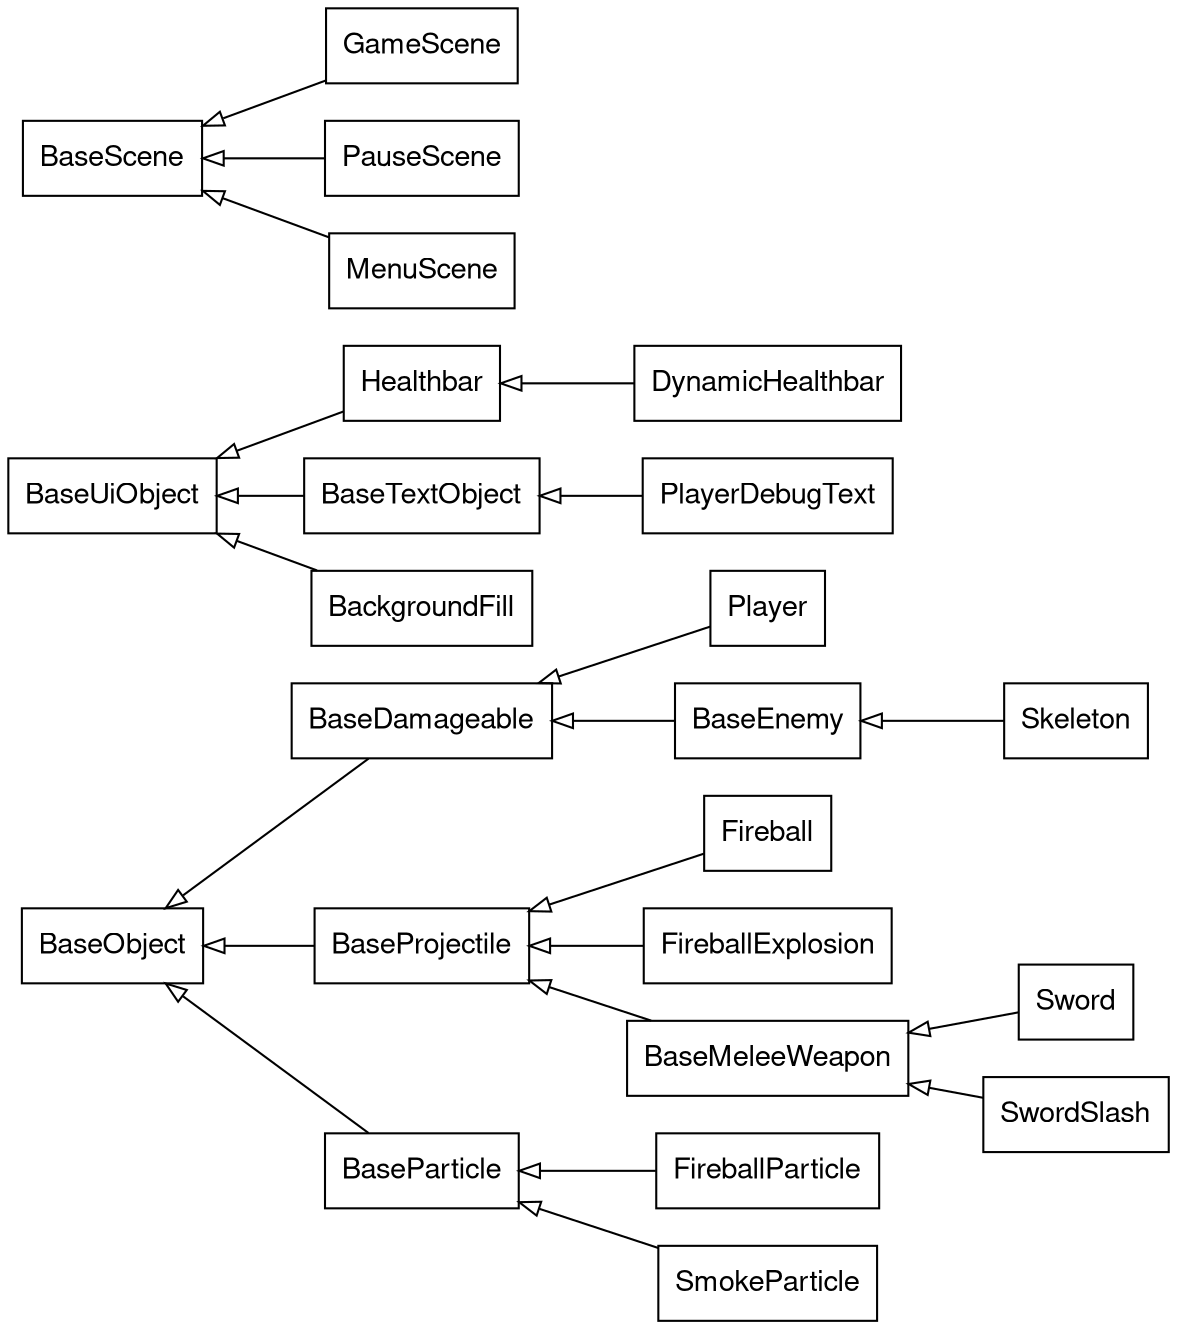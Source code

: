 digraph inheritance {
    //size="800,600"
    rankdir="LR"
    node [shape=box fontname="Helvetica,Arial,sans-serif"]
    edge [dir=back arrowtail=empty]

    subgraph objects {
        BaseObject->{BaseDamageable, BaseProjectile, BaseParticle}
        BaseDamageable->{Player, BaseEnemy}
        BaseProjectile->{Fireball, FireballExplosion, BaseMeleeWeapon}
        BaseParticle->{FireballParticle, SmokeParticle}
        BaseMeleeWeapon->{Sword, SwordSlash}
        BaseEnemy->Skeleton
    }

    subgraph uiObjects {
        BaseUiObject->{Healthbar, BaseTextObject, BackgroundFill}
        Healthbar->DynamicHealthbar
        BaseTextObject->PlayerDebugText
    }

    subgraph scenes {
        BaseScene->{GameScene, PauseScene, MenuScene}
    }
}

// use `dot -Tpng -O inheritance.gv` to generate a .png